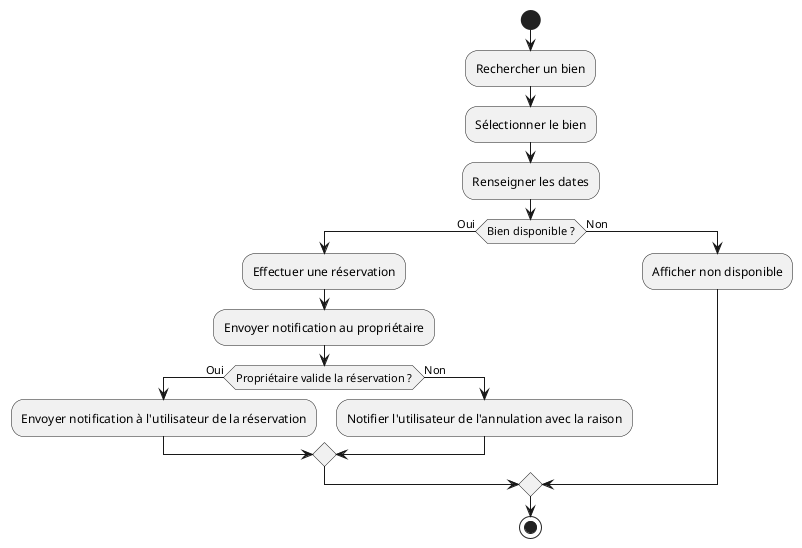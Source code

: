 @startuml activity
start
:Rechercher un bien;
:Sélectionner le bien;
:Renseigner les dates;
if (Bien disponible ?) then (Oui)
  :Effectuer une réservation;
  :Envoyer notification au propriétaire;
  if(Propriétaire valide la réservation ?) then (Oui)
    :Envoyer notification à l'utilisateur de la réservation;
  else (Non)
    :Notifier l'utilisateur de l'annulation avec la raison;
  endif
else (Non)
  :Afficher non disponible;
endif
stop
@enduml
